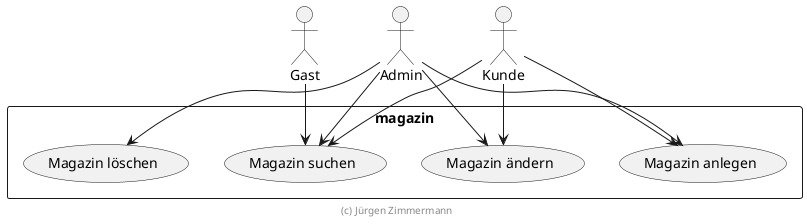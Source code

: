 ' Copyright (C) 2019 - present Juergen Zimmermann, Hochschule Karlsruhe
'
' This program is free software: you can redistribute it and/or modify
' it under the terms of the GNU General Public License as published by
' the Free Software Foundation, either version 3 of the License, or
' (at your option) any later version.
'
' This program is distributed in the hope that it will be useful,
' but WITHOUT ANY WARRANTY; without even the implied warranty of
' MERCHANTABILITY or FITNESS FOR A PARTICULAR PURPOSE.  See the
' GNU General Public License for more details.
'
' You should have received a copy of the GNU General Public License
' along with this program.  If not, see <https://www.gnu.org/licenses/>.

' Preview durch <Alt>d

@startuml Use Cases

actor Gast
actor Admin
actor Kunde

rectangle magazin {
    Gast --> (Magazin suchen)
    Admin --> (Magazin suchen)
    Admin --> (Magazin anlegen)
    Admin --> (Magazin ändern)
    Admin --> (Magazin löschen)
    Kunde --> (Magazin suchen)
    Kunde --> (Magazin anlegen)
    Kunde --> (Magazin ändern)
}

footer (c) Jürgen Zimmermann

@enduml
